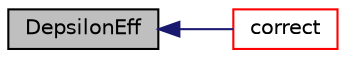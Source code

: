 digraph "DepsilonEff"
{
  bgcolor="transparent";
  edge [fontname="Helvetica",fontsize="10",labelfontname="Helvetica",labelfontsize="10"];
  node [fontname="Helvetica",fontsize="10",shape=record];
  rankdir="LR";
  Node331 [label="DepsilonEff",height=0.2,width=0.4,color="black", fillcolor="grey75", style="filled", fontcolor="black"];
  Node331 -> Node332 [dir="back",color="midnightblue",fontsize="10",style="solid",fontname="Helvetica"];
  Node332 [label="correct",height=0.2,width=0.4,color="red",URL="$a32061.html#a3ae44b28050c3aa494c1d8e18cf618c1",tooltip="Solve the turbulence equations and correct the turbulence viscosity. "];
}
